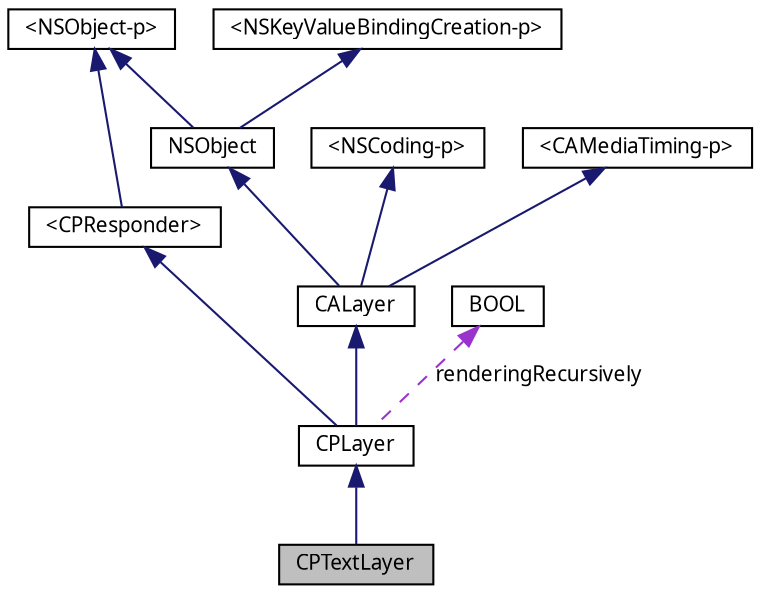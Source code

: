 digraph G
{
  bgcolor="transparent";
  edge [fontname="Lucinda Grande",fontsize="10",labelfontname="Lucinda Grande",labelfontsize="10"];
  node [fontname="Lucinda Grande",fontsize="10",shape=record];
  Node1 [label="CPTextLayer",height=0.2,width=0.4,color="black", fillcolor="grey75", style="filled" fontcolor="black"];
  Node2 -> Node1 [dir=back,color="midnightblue",fontsize="10",style="solid",fontname="Lucinda Grande"];
  Node2 [label="CPLayer",height=0.2,width=0.4,color="black",URL="$interface_c_p_layer.html",tooltip="Base class for all Core Animation layers in Core Plot."];
  Node3 -> Node2 [dir=back,color="midnightblue",fontsize="10",style="solid",fontname="Lucinda Grande"];
  Node3 [label="CALayer",height=0.2,width=0.4,color="black",URL="doxygen-cocoa-tags.xml$http://developer.apple.com/documentation/GraphicsImaging/Reference/CALayer_class/Introduction/Introduction.html"];
  Node4 -> Node3 [dir=back,color="midnightblue",fontsize="10",style="solid",fontname="Lucinda Grande"];
  Node4 [label="NSObject",height=0.2,width=0.4,color="black",URL="doxygen-cocoa-tags.xml$http://developer.apple.com/documentation/Cocoa/Reference/Foundation/Classes/NSObject_Class/Reference/Reference.html"];
  Node5 -> Node4 [dir=back,color="midnightblue",fontsize="10",style="solid",fontname="Lucinda Grande"];
  Node5 [label="\<NSObject-p\>",height=0.2,width=0.4,color="black",URL="doxygen-cocoa-tags.xml$http://developer.apple.com/documentation/Cocoa/Reference/Foundation/Protocols/NSObject_Protocol/Reference/NSObject.html"];
  Node6 -> Node4 [dir=back,color="midnightblue",fontsize="10",style="solid",fontname="Lucinda Grande"];
  Node6 [label="\<NSKeyValueBindingCreation-p\>",height=0.2,width=0.4,color="black",URL="doxygen-cocoa-tags.xml$http://developer.apple.com/documentation/Cocoa/Reference/ApplicationKit/Protocols/NSKeyValueBindingCreation_Protocol/Reference/Reference.html"];
  Node7 -> Node3 [dir=back,color="midnightblue",fontsize="10",style="solid",fontname="Lucinda Grande"];
  Node7 [label="\<NSCoding-p\>",height=0.2,width=0.4,color="black",URL="doxygen-cocoa-tags.xml$http://developer.apple.com/documentation/Cocoa/Reference/Foundation/Protocols/NSCoding_Protocol/Reference/Reference.html"];
  Node8 -> Node3 [dir=back,color="midnightblue",fontsize="10",style="solid",fontname="Lucinda Grande"];
  Node8 [label="\<CAMediaTiming-p\>",height=0.2,width=0.4,color="black",URL="doxygen-cocoa-tags.xml$http://developer.apple.com/documentation/GraphicsImaging/Reference/CAMediaTiming_protocol/Introduction/Introduction.html"];
  Node9 -> Node2 [dir=back,color="midnightblue",fontsize="10",style="solid",fontname="Lucinda Grande"];
  Node9 [label="\<CPResponder\>",height=0.2,width=0.4,color="black",URL="$protocol_c_p_responder-p.html",tooltip="The basis of all event processing in Core Plot."];
  Node5 -> Node9 [dir=back,color="midnightblue",fontsize="10",style="solid",fontname="Lucinda Grande"];
  Node10 -> Node2 [dir=back,color="darkorchid3",fontsize="10",style="dashed",label="renderingRecursively",fontname="Lucinda Grande"];
  Node10 [label="BOOL",height=0.2,width=0.4,color="black",URL="doxygen-cocoa-tags.xml$http://developer.apple.com/mac/library/documentation/Cocoa/Reference/ObjCRuntimeRef/Reference/reference.html"];
}
